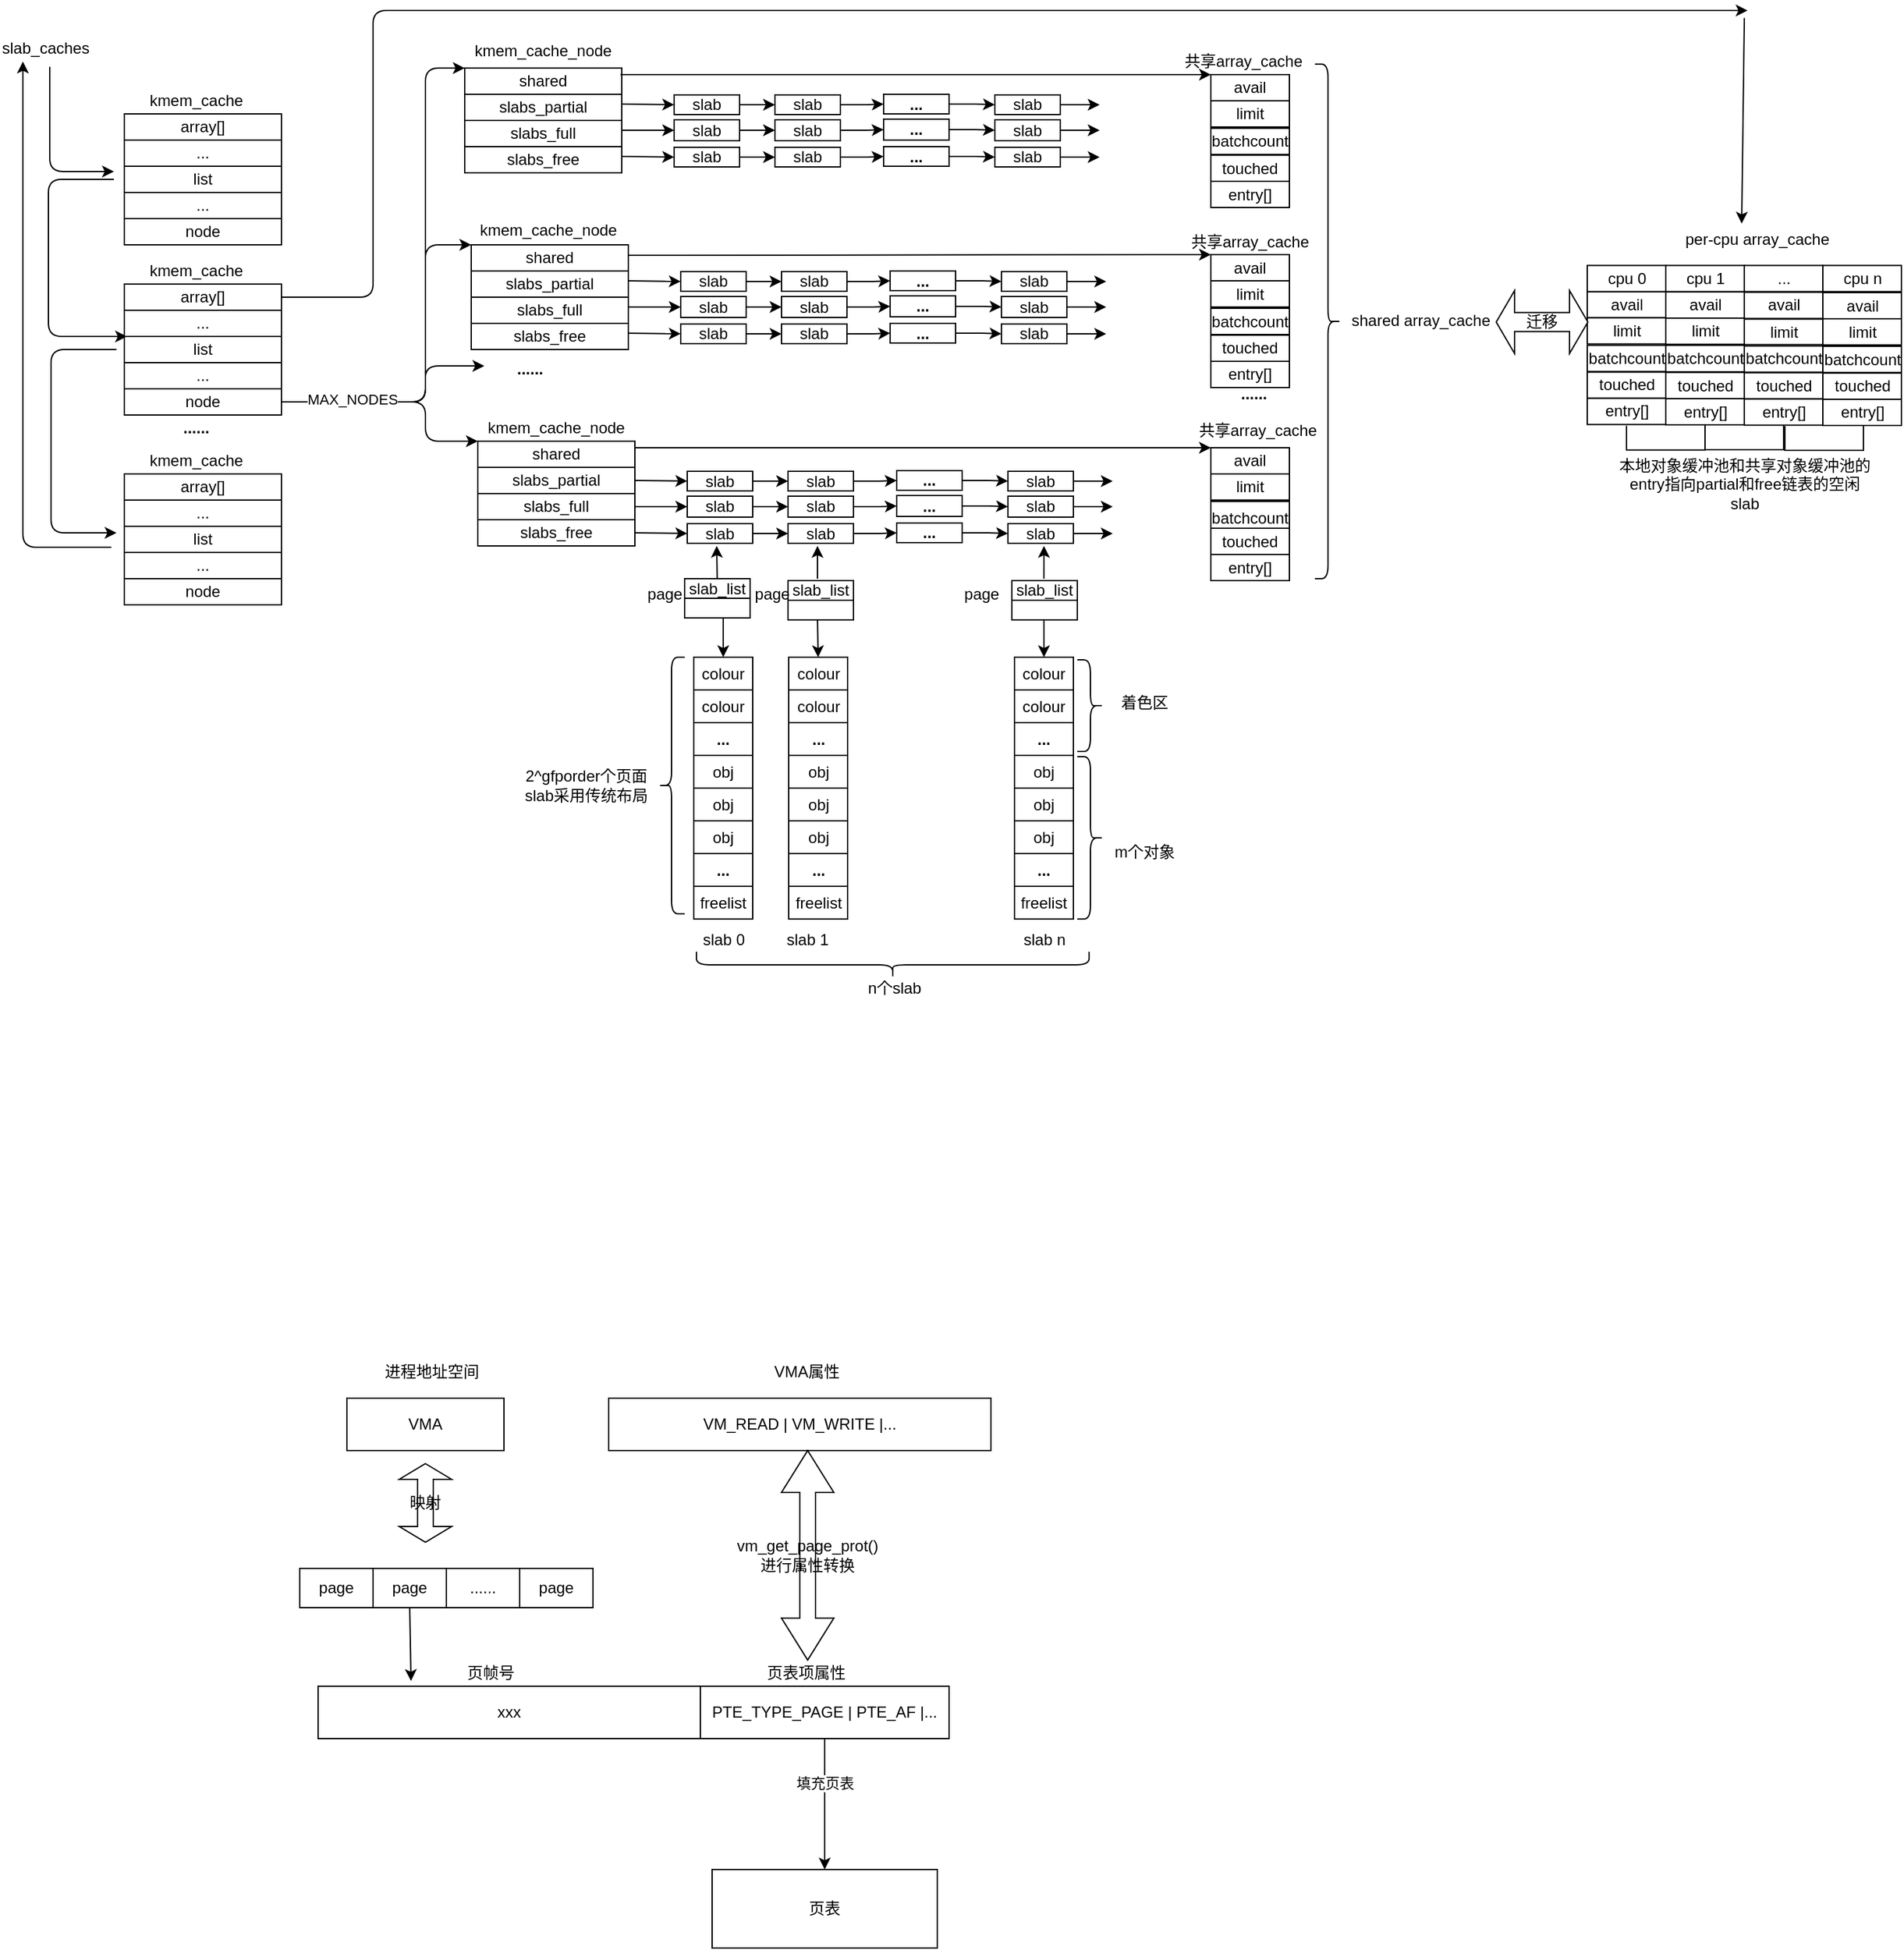 <mxfile version="14.4.3" type="github">
  <diagram id="U19C1owaO59zhiJw0SZX" name="Page-1">
    <mxGraphModel dx="1621" dy="742" grid="1" gridSize="10" guides="1" tooltips="1" connect="1" arrows="1" fold="1" page="1" pageScale="1" pageWidth="827" pageHeight="1169" math="0" shadow="0">
      <root>
        <mxCell id="0" />
        <mxCell id="1" parent="0" />
        <mxCell id="jVLhkkgNdd034iKlA2Vm-1" value="array[]" style="rounded=0;whiteSpace=wrap;html=1;" parent="1" vertex="1">
          <mxGeometry x="280" y="99" width="120" height="20" as="geometry" />
        </mxCell>
        <mxCell id="jVLhkkgNdd034iKlA2Vm-2" value="slab_caches" style="text;html=1;strokeColor=none;fillColor=none;align=center;verticalAlign=middle;whiteSpace=wrap;rounded=0;" parent="1" vertex="1">
          <mxGeometry x="185" y="39" width="70" height="20" as="geometry" />
        </mxCell>
        <mxCell id="jVLhkkgNdd034iKlA2Vm-6" value="..." style="rounded=0;whiteSpace=wrap;html=1;" parent="1" vertex="1">
          <mxGeometry x="280" y="119" width="120" height="20" as="geometry" />
        </mxCell>
        <mxCell id="jVLhkkgNdd034iKlA2Vm-8" value="list" style="rounded=0;whiteSpace=wrap;html=1;" parent="1" vertex="1">
          <mxGeometry x="280" y="139" width="120" height="20" as="geometry" />
        </mxCell>
        <mxCell id="jVLhkkgNdd034iKlA2Vm-10" value="node" style="rounded=0;whiteSpace=wrap;html=1;" parent="1" vertex="1">
          <mxGeometry x="280" y="179" width="120" height="20" as="geometry" />
        </mxCell>
        <mxCell id="jVLhkkgNdd034iKlA2Vm-11" value="..." style="rounded=0;whiteSpace=wrap;html=1;" parent="1" vertex="1">
          <mxGeometry x="280" y="159" width="120" height="20" as="geometry" />
        </mxCell>
        <mxCell id="jVLhkkgNdd034iKlA2Vm-15" value="kmem_cache" style="text;html=1;strokeColor=none;fillColor=none;align=center;verticalAlign=middle;whiteSpace=wrap;rounded=0;" parent="1" vertex="1">
          <mxGeometry x="300" y="79" width="70" height="20" as="geometry" />
        </mxCell>
        <mxCell id="jVLhkkgNdd034iKlA2Vm-42" value="" style="edgeStyle=elbowEdgeStyle;elbow=vertical;endArrow=classic;html=1;exitX=0.5;exitY=1;exitDx=0;exitDy=0;" parent="1" edge="1">
          <mxGeometry width="50" height="50" relative="1" as="geometry">
            <mxPoint x="223" y="63" as="sourcePoint" />
            <mxPoint x="272" y="143" as="targetPoint" />
            <Array as="points">
              <mxPoint x="252" y="143" />
            </Array>
          </mxGeometry>
        </mxCell>
        <mxCell id="jVLhkkgNdd034iKlA2Vm-43" value="" style="edgeStyle=segmentEdgeStyle;endArrow=classic;html=1;" parent="1" edge="1">
          <mxGeometry width="50" height="50" relative="1" as="geometry">
            <mxPoint x="272" y="149" as="sourcePoint" />
            <mxPoint x="282" y="269" as="targetPoint" />
            <Array as="points">
              <mxPoint x="222" y="149" />
              <mxPoint x="222" y="269" />
              <mxPoint x="282" y="269" />
            </Array>
          </mxGeometry>
        </mxCell>
        <mxCell id="jVLhkkgNdd034iKlA2Vm-46" value="slabs_partial" style="rounded=0;whiteSpace=wrap;html=1;" parent="1" vertex="1">
          <mxGeometry x="540" y="84" width="120" height="20" as="geometry" />
        </mxCell>
        <mxCell id="jVLhkkgNdd034iKlA2Vm-47" value="kmem_cache_node" style="text;html=1;strokeColor=none;fillColor=none;align=center;verticalAlign=middle;whiteSpace=wrap;rounded=0;" parent="1" vertex="1">
          <mxGeometry x="545" y="41" width="110" height="20" as="geometry" />
        </mxCell>
        <mxCell id="jVLhkkgNdd034iKlA2Vm-48" value="slabs_full" style="rounded=0;whiteSpace=wrap;html=1;" parent="1" vertex="1">
          <mxGeometry x="540" y="104" width="120" height="20" as="geometry" />
        </mxCell>
        <mxCell id="jVLhkkgNdd034iKlA2Vm-49" value="slabs_free" style="rounded=0;whiteSpace=wrap;html=1;" parent="1" vertex="1">
          <mxGeometry x="540" y="124" width="120" height="20" as="geometry" />
        </mxCell>
        <mxCell id="jVLhkkgNdd034iKlA2Vm-50" value="" style="edgeStyle=elbowEdgeStyle;elbow=horizontal;endArrow=classic;html=1;entryX=0;entryY=0;entryDx=0;entryDy=0;exitX=1;exitY=0.5;exitDx=0;exitDy=0;" parent="1" source="jVLhkkgNdd034iKlA2Vm-150" target="jVLhkkgNdd034iKlA2Vm-456" edge="1">
          <mxGeometry width="50" height="50" relative="1" as="geometry">
            <mxPoint x="390" y="323" as="sourcePoint" />
            <mxPoint x="630" y="333" as="targetPoint" />
            <Array as="points">
              <mxPoint x="510" y="273" />
            </Array>
          </mxGeometry>
        </mxCell>
        <mxCell id="jVLhkkgNdd034iKlA2Vm-55" value="&lt;b&gt;......&lt;/b&gt;" style="text;html=1;strokeColor=none;fillColor=none;align=center;verticalAlign=middle;whiteSpace=wrap;rounded=0;" parent="1" vertex="1">
          <mxGeometry x="555" y="289" width="70" height="10" as="geometry" />
        </mxCell>
        <mxCell id="jVLhkkgNdd034iKlA2Vm-56" value="" style="edgeStyle=elbowEdgeStyle;elbow=horizontal;endArrow=classic;html=1;entryX=0;entryY=0;entryDx=0;entryDy=0;exitX=1;exitY=0.5;exitDx=0;exitDy=0;" parent="1" source="jVLhkkgNdd034iKlA2Vm-150" target="jVLhkkgNdd034iKlA2Vm-457" edge="1">
          <mxGeometry width="50" height="50" relative="1" as="geometry">
            <mxPoint x="410" y="330" as="sourcePoint" />
            <mxPoint x="544" y="313" as="targetPoint" />
            <Array as="points">
              <mxPoint x="510" y="323" />
            </Array>
          </mxGeometry>
        </mxCell>
        <mxCell id="jVLhkkgNdd034iKlA2Vm-62" value="" style="edgeStyle=elbowEdgeStyle;elbow=horizontal;endArrow=classic;html=1;entryX=0;entryY=0;entryDx=0;entryDy=0;exitX=1;exitY=0.5;exitDx=0;exitDy=0;" parent="1" source="jVLhkkgNdd034iKlA2Vm-150" target="jVLhkkgNdd034iKlA2Vm-458" edge="1">
          <mxGeometry width="50" height="50" relative="1" as="geometry">
            <mxPoint x="390" y="320" as="sourcePoint" />
            <mxPoint x="545" y="383" as="targetPoint" />
            <Array as="points">
              <mxPoint x="510" y="350" />
              <mxPoint x="510" y="393" />
            </Array>
          </mxGeometry>
        </mxCell>
        <mxCell id="jVLhkkgNdd034iKlA2Vm-64" value="" style="edgeStyle=segmentEdgeStyle;endArrow=classic;html=1;" parent="1" edge="1">
          <mxGeometry width="50" height="50" relative="1" as="geometry">
            <mxPoint x="274" y="279" as="sourcePoint" />
            <mxPoint x="274" y="419" as="targetPoint" />
            <Array as="points">
              <mxPoint x="224" y="279" />
              <mxPoint x="224" y="419" />
              <mxPoint x="274" y="419" />
            </Array>
          </mxGeometry>
        </mxCell>
        <mxCell id="jVLhkkgNdd034iKlA2Vm-142" value="" style="edgeStyle=elbowEdgeStyle;elbow=horizontal;endArrow=classic;html=1;entryX=0;entryY=0.25;entryDx=0;entryDy=0;exitX=1;exitY=0.5;exitDx=0;exitDy=0;" parent="1" source="jVLhkkgNdd034iKlA2Vm-150" target="jVLhkkgNdd034iKlA2Vm-55" edge="1">
          <mxGeometry width="50" height="50" relative="1" as="geometry">
            <mxPoint x="400" y="320" as="sourcePoint" />
            <mxPoint x="550" y="423" as="targetPoint" />
            <Array as="points">
              <mxPoint x="510" y="319" />
              <mxPoint x="510" y="373" />
            </Array>
          </mxGeometry>
        </mxCell>
        <mxCell id="jVLhkkgNdd034iKlA2Vm-455" value="MAX_NODES" style="edgeLabel;html=1;align=center;verticalAlign=middle;resizable=0;points=[];" parent="jVLhkkgNdd034iKlA2Vm-142" vertex="1" connectable="0">
          <mxGeometry x="-0.415" y="2" relative="1" as="geometry">
            <mxPoint as="offset" />
          </mxGeometry>
        </mxCell>
        <mxCell id="jVLhkkgNdd034iKlA2Vm-147" value="array[]" style="rounded=0;whiteSpace=wrap;html=1;" parent="1" vertex="1">
          <mxGeometry x="280" y="229" width="120" height="20" as="geometry" />
        </mxCell>
        <mxCell id="jVLhkkgNdd034iKlA2Vm-148" value="..." style="rounded=0;whiteSpace=wrap;html=1;" parent="1" vertex="1">
          <mxGeometry x="280" y="249" width="120" height="20" as="geometry" />
        </mxCell>
        <mxCell id="jVLhkkgNdd034iKlA2Vm-149" value="list" style="rounded=0;whiteSpace=wrap;html=1;" parent="1" vertex="1">
          <mxGeometry x="280" y="269" width="120" height="20" as="geometry" />
        </mxCell>
        <mxCell id="jVLhkkgNdd034iKlA2Vm-150" value="node" style="rounded=0;whiteSpace=wrap;html=1;" parent="1" vertex="1">
          <mxGeometry x="280" y="309" width="120" height="20" as="geometry" />
        </mxCell>
        <mxCell id="jVLhkkgNdd034iKlA2Vm-151" value="..." style="rounded=0;whiteSpace=wrap;html=1;" parent="1" vertex="1">
          <mxGeometry x="280" y="289" width="120" height="20" as="geometry" />
        </mxCell>
        <mxCell id="jVLhkkgNdd034iKlA2Vm-152" value="kmem_cache" style="text;html=1;strokeColor=none;fillColor=none;align=center;verticalAlign=middle;whiteSpace=wrap;rounded=0;" parent="1" vertex="1">
          <mxGeometry x="300" y="209" width="70" height="20" as="geometry" />
        </mxCell>
        <mxCell id="jVLhkkgNdd034iKlA2Vm-153" value="array[]" style="rounded=0;whiteSpace=wrap;html=1;" parent="1" vertex="1">
          <mxGeometry x="280" y="374" width="120" height="20" as="geometry" />
        </mxCell>
        <mxCell id="jVLhkkgNdd034iKlA2Vm-154" value="..." style="rounded=0;whiteSpace=wrap;html=1;" parent="1" vertex="1">
          <mxGeometry x="280" y="394" width="120" height="20" as="geometry" />
        </mxCell>
        <mxCell id="jVLhkkgNdd034iKlA2Vm-155" value="list" style="rounded=0;whiteSpace=wrap;html=1;" parent="1" vertex="1">
          <mxGeometry x="280" y="414" width="120" height="20" as="geometry" />
        </mxCell>
        <mxCell id="jVLhkkgNdd034iKlA2Vm-156" value="node" style="rounded=0;whiteSpace=wrap;html=1;" parent="1" vertex="1">
          <mxGeometry x="280" y="454" width="120" height="20" as="geometry" />
        </mxCell>
        <mxCell id="jVLhkkgNdd034iKlA2Vm-157" value="..." style="rounded=0;whiteSpace=wrap;html=1;" parent="1" vertex="1">
          <mxGeometry x="280" y="434" width="120" height="20" as="geometry" />
        </mxCell>
        <mxCell id="jVLhkkgNdd034iKlA2Vm-158" value="kmem_cache" style="text;html=1;strokeColor=none;fillColor=none;align=center;verticalAlign=middle;whiteSpace=wrap;rounded=0;" parent="1" vertex="1">
          <mxGeometry x="300" y="354" width="70" height="20" as="geometry" />
        </mxCell>
        <mxCell id="jVLhkkgNdd034iKlA2Vm-280" value="slabs_partial" style="rounded=0;whiteSpace=wrap;html=1;" parent="1" vertex="1">
          <mxGeometry x="545" y="219" width="120" height="20" as="geometry" />
        </mxCell>
        <mxCell id="jVLhkkgNdd034iKlA2Vm-281" value="kmem_cache_node" style="text;html=1;strokeColor=none;fillColor=none;align=center;verticalAlign=middle;whiteSpace=wrap;rounded=0;" parent="1" vertex="1">
          <mxGeometry x="549" y="178" width="110" height="20" as="geometry" />
        </mxCell>
        <mxCell id="jVLhkkgNdd034iKlA2Vm-282" value="slabs_full" style="rounded=0;whiteSpace=wrap;html=1;" parent="1" vertex="1">
          <mxGeometry x="545" y="239" width="120" height="20" as="geometry" />
        </mxCell>
        <mxCell id="jVLhkkgNdd034iKlA2Vm-283" value="slabs_free" style="rounded=0;whiteSpace=wrap;html=1;" parent="1" vertex="1">
          <mxGeometry x="545" y="259" width="120" height="20" as="geometry" />
        </mxCell>
        <mxCell id="jVLhkkgNdd034iKlA2Vm-305" value="slabs_partial" style="rounded=0;whiteSpace=wrap;html=1;" parent="1" vertex="1">
          <mxGeometry x="550" y="369" width="120" height="20" as="geometry" />
        </mxCell>
        <mxCell id="jVLhkkgNdd034iKlA2Vm-306" value="kmem_cache_node" style="text;html=1;strokeColor=none;fillColor=none;align=center;verticalAlign=middle;whiteSpace=wrap;rounded=0;" parent="1" vertex="1">
          <mxGeometry x="555" y="329" width="110" height="20" as="geometry" />
        </mxCell>
        <mxCell id="jVLhkkgNdd034iKlA2Vm-307" value="slabs_full" style="rounded=0;whiteSpace=wrap;html=1;" parent="1" vertex="1">
          <mxGeometry x="550" y="389" width="120" height="20" as="geometry" />
        </mxCell>
        <mxCell id="jVLhkkgNdd034iKlA2Vm-308" value="slabs_free" style="rounded=0;whiteSpace=wrap;html=1;" parent="1" vertex="1">
          <mxGeometry x="550" y="409" width="120" height="20" as="geometry" />
        </mxCell>
        <mxCell id="jVLhkkgNdd034iKlA2Vm-309" style="edgeStyle=orthogonalEdgeStyle;rounded=0;orthogonalLoop=1;jettySize=auto;html=1;entryX=0;entryY=0.5;entryDx=0;entryDy=0;" parent="1" source="jVLhkkgNdd034iKlA2Vm-310" target="jVLhkkgNdd034iKlA2Vm-314" edge="1">
          <mxGeometry relative="1" as="geometry" />
        </mxCell>
        <mxCell id="jVLhkkgNdd034iKlA2Vm-310" value="slab" style="rounded=0;whiteSpace=wrap;html=1;" parent="1" vertex="1">
          <mxGeometry x="710" y="372" width="50" height="15" as="geometry" />
        </mxCell>
        <mxCell id="jVLhkkgNdd034iKlA2Vm-311" style="edgeStyle=orthogonalEdgeStyle;rounded=0;orthogonalLoop=1;jettySize=auto;html=1;" parent="1" source="jVLhkkgNdd034iKlA2Vm-312" edge="1">
          <mxGeometry relative="1" as="geometry">
            <mxPoint x="1035" y="379.5" as="targetPoint" />
          </mxGeometry>
        </mxCell>
        <mxCell id="jVLhkkgNdd034iKlA2Vm-312" value="slab" style="rounded=0;whiteSpace=wrap;html=1;" parent="1" vertex="1">
          <mxGeometry x="955" y="372" width="50" height="15" as="geometry" />
        </mxCell>
        <mxCell id="jVLhkkgNdd034iKlA2Vm-387" style="edgeStyle=orthogonalEdgeStyle;rounded=0;orthogonalLoop=1;jettySize=auto;html=1;entryX=0;entryY=0.5;entryDx=0;entryDy=0;" parent="1" source="jVLhkkgNdd034iKlA2Vm-314" target="jVLhkkgNdd034iKlA2Vm-384" edge="1">
          <mxGeometry relative="1" as="geometry" />
        </mxCell>
        <mxCell id="jVLhkkgNdd034iKlA2Vm-314" value="slab" style="rounded=0;whiteSpace=wrap;html=1;" parent="1" vertex="1">
          <mxGeometry x="787" y="372" width="50" height="15" as="geometry" />
        </mxCell>
        <mxCell id="jVLhkkgNdd034iKlA2Vm-315" style="edgeStyle=orthogonalEdgeStyle;rounded=0;orthogonalLoop=1;jettySize=auto;html=1;entryX=0;entryY=0.5;entryDx=0;entryDy=0;" parent="1" source="jVLhkkgNdd034iKlA2Vm-316" target="jVLhkkgNdd034iKlA2Vm-320" edge="1">
          <mxGeometry relative="1" as="geometry" />
        </mxCell>
        <mxCell id="jVLhkkgNdd034iKlA2Vm-316" value="slab" style="rounded=0;whiteSpace=wrap;html=1;" parent="1" vertex="1">
          <mxGeometry x="710" y="391" width="50" height="16" as="geometry" />
        </mxCell>
        <mxCell id="jVLhkkgNdd034iKlA2Vm-317" style="edgeStyle=orthogonalEdgeStyle;rounded=0;orthogonalLoop=1;jettySize=auto;html=1;" parent="1" source="jVLhkkgNdd034iKlA2Vm-318" edge="1">
          <mxGeometry relative="1" as="geometry">
            <mxPoint x="1035" y="399" as="targetPoint" />
          </mxGeometry>
        </mxCell>
        <mxCell id="jVLhkkgNdd034iKlA2Vm-318" value="slab" style="rounded=0;whiteSpace=wrap;html=1;" parent="1" vertex="1">
          <mxGeometry x="955" y="391" width="50" height="16" as="geometry" />
        </mxCell>
        <mxCell id="jVLhkkgNdd034iKlA2Vm-388" style="edgeStyle=orthogonalEdgeStyle;rounded=0;orthogonalLoop=1;jettySize=auto;html=1;entryX=0;entryY=0.5;entryDx=0;entryDy=0;" parent="1" source="jVLhkkgNdd034iKlA2Vm-320" target="jVLhkkgNdd034iKlA2Vm-385" edge="1">
          <mxGeometry relative="1" as="geometry" />
        </mxCell>
        <mxCell id="jVLhkkgNdd034iKlA2Vm-320" value="slab" style="rounded=0;whiteSpace=wrap;html=1;" parent="1" vertex="1">
          <mxGeometry x="787" y="391" width="50" height="16" as="geometry" />
        </mxCell>
        <mxCell id="jVLhkkgNdd034iKlA2Vm-321" style="edgeStyle=orthogonalEdgeStyle;rounded=0;orthogonalLoop=1;jettySize=auto;html=1;entryX=0;entryY=0.5;entryDx=0;entryDy=0;" parent="1" source="jVLhkkgNdd034iKlA2Vm-322" target="jVLhkkgNdd034iKlA2Vm-326" edge="1">
          <mxGeometry relative="1" as="geometry" />
        </mxCell>
        <mxCell id="jVLhkkgNdd034iKlA2Vm-322" value="slab" style="rounded=0;whiteSpace=wrap;html=1;" parent="1" vertex="1">
          <mxGeometry x="710" y="412" width="50" height="15" as="geometry" />
        </mxCell>
        <mxCell id="jVLhkkgNdd034iKlA2Vm-323" style="edgeStyle=orthogonalEdgeStyle;rounded=0;orthogonalLoop=1;jettySize=auto;html=1;" parent="1" source="jVLhkkgNdd034iKlA2Vm-324" edge="1">
          <mxGeometry relative="1" as="geometry">
            <mxPoint x="1035" y="419.5" as="targetPoint" />
          </mxGeometry>
        </mxCell>
        <mxCell id="jVLhkkgNdd034iKlA2Vm-324" value="slab" style="rounded=0;whiteSpace=wrap;html=1;" parent="1" vertex="1">
          <mxGeometry x="955" y="412" width="50" height="15" as="geometry" />
        </mxCell>
        <mxCell id="jVLhkkgNdd034iKlA2Vm-389" style="edgeStyle=orthogonalEdgeStyle;rounded=0;orthogonalLoop=1;jettySize=auto;html=1;entryX=0;entryY=0.5;entryDx=0;entryDy=0;" parent="1" source="jVLhkkgNdd034iKlA2Vm-326" target="jVLhkkgNdd034iKlA2Vm-386" edge="1">
          <mxGeometry relative="1" as="geometry" />
        </mxCell>
        <mxCell id="jVLhkkgNdd034iKlA2Vm-326" value="slab" style="rounded=0;whiteSpace=wrap;html=1;" parent="1" vertex="1">
          <mxGeometry x="787" y="412" width="50" height="15" as="geometry" />
        </mxCell>
        <mxCell id="jVLhkkgNdd034iKlA2Vm-327" value="" style="endArrow=classic;html=1;exitX=1;exitY=0.5;exitDx=0;exitDy=0;entryX=0;entryY=0.5;entryDx=0;entryDy=0;" parent="1" source="jVLhkkgNdd034iKlA2Vm-305" target="jVLhkkgNdd034iKlA2Vm-310" edge="1">
          <mxGeometry width="50" height="50" relative="1" as="geometry">
            <mxPoint x="620" y="619" as="sourcePoint" />
            <mxPoint x="670" y="569" as="targetPoint" />
          </mxGeometry>
        </mxCell>
        <mxCell id="jVLhkkgNdd034iKlA2Vm-328" value="" style="endArrow=classic;html=1;exitX=1;exitY=0.5;exitDx=0;exitDy=0;entryX=0;entryY=0.5;entryDx=0;entryDy=0;" parent="1" source="jVLhkkgNdd034iKlA2Vm-307" target="jVLhkkgNdd034iKlA2Vm-316" edge="1">
          <mxGeometry width="50" height="50" relative="1" as="geometry">
            <mxPoint x="680" y="385" as="sourcePoint" />
            <mxPoint x="720" y="385" as="targetPoint" />
          </mxGeometry>
        </mxCell>
        <mxCell id="jVLhkkgNdd034iKlA2Vm-329" value="" style="endArrow=classic;html=1;exitX=1;exitY=0.5;exitDx=0;exitDy=0;entryX=0;entryY=0.5;entryDx=0;entryDy=0;" parent="1" source="jVLhkkgNdd034iKlA2Vm-308" target="jVLhkkgNdd034iKlA2Vm-322" edge="1">
          <mxGeometry width="50" height="50" relative="1" as="geometry">
            <mxPoint x="690" y="404" as="sourcePoint" />
            <mxPoint x="710" y="441" as="targetPoint" />
          </mxGeometry>
        </mxCell>
        <mxCell id="jVLhkkgNdd034iKlA2Vm-332" style="edgeStyle=orthogonalEdgeStyle;rounded=0;orthogonalLoop=1;jettySize=auto;html=1;" parent="1" edge="1">
          <mxGeometry relative="1" as="geometry">
            <mxPoint x="732.5" y="429" as="targetPoint" />
            <mxPoint x="733" y="462" as="sourcePoint" />
          </mxGeometry>
        </mxCell>
        <mxCell id="jVLhkkgNdd034iKlA2Vm-330" value="slab_list" style="rounded=0;whiteSpace=wrap;html=1;" parent="1" vertex="1">
          <mxGeometry x="708" y="454" width="50" height="15" as="geometry" />
        </mxCell>
        <mxCell id="jVLhkkgNdd034iKlA2Vm-363" style="edgeStyle=orthogonalEdgeStyle;rounded=0;orthogonalLoop=1;jettySize=auto;html=1;exitX=0.5;exitY=1;exitDx=0;exitDy=0;entryX=0.5;entryY=0;entryDx=0;entryDy=0;" parent="1" source="jVLhkkgNdd034iKlA2Vm-331" target="jVLhkkgNdd034iKlA2Vm-342" edge="1">
          <mxGeometry relative="1" as="geometry" />
        </mxCell>
        <mxCell id="jVLhkkgNdd034iKlA2Vm-331" value="" style="rounded=0;whiteSpace=wrap;html=1;" parent="1" vertex="1">
          <mxGeometry x="708" y="469" width="50" height="15" as="geometry" />
        </mxCell>
        <mxCell id="jVLhkkgNdd034iKlA2Vm-333" value="page" style="text;html=1;strokeColor=none;fillColor=none;align=center;verticalAlign=middle;whiteSpace=wrap;rounded=0;" parent="1" vertex="1">
          <mxGeometry x="678" y="455.5" width="30" height="20" as="geometry" />
        </mxCell>
        <mxCell id="jVLhkkgNdd034iKlA2Vm-340" style="edgeStyle=orthogonalEdgeStyle;rounded=0;orthogonalLoop=1;jettySize=auto;html=1;" parent="1" edge="1">
          <mxGeometry relative="1" as="geometry">
            <mxPoint x="809.5" y="429" as="targetPoint" />
            <mxPoint x="809.517" y="454.0" as="sourcePoint" />
          </mxGeometry>
        </mxCell>
        <mxCell id="jVLhkkgNdd034iKlA2Vm-393" style="edgeStyle=orthogonalEdgeStyle;rounded=0;orthogonalLoop=1;jettySize=auto;html=1;" parent="1" edge="1">
          <mxGeometry relative="1" as="geometry">
            <mxPoint x="982.5" y="429" as="targetPoint" />
            <mxPoint x="982.483" y="454.0" as="sourcePoint" />
          </mxGeometry>
        </mxCell>
        <mxCell id="jVLhkkgNdd034iKlA2Vm-381" style="edgeStyle=orthogonalEdgeStyle;rounded=0;orthogonalLoop=1;jettySize=auto;html=1;entryX=0.5;entryY=0;entryDx=0;entryDy=0;" parent="1" target="jVLhkkgNdd034iKlA2Vm-372" edge="1">
          <mxGeometry relative="1" as="geometry">
            <mxPoint x="982.483" y="484.0" as="sourcePoint" />
          </mxGeometry>
        </mxCell>
        <mxCell id="jVLhkkgNdd034iKlA2Vm-339" value="page" style="text;html=1;strokeColor=none;fillColor=none;align=center;verticalAlign=middle;whiteSpace=wrap;rounded=0;" parent="1" vertex="1">
          <mxGeometry x="920" y="455.5" width="30" height="20" as="geometry" />
        </mxCell>
        <mxCell id="jVLhkkgNdd034iKlA2Vm-342" value="colour" style="rounded=0;whiteSpace=wrap;html=1;" parent="1" vertex="1">
          <mxGeometry x="715" y="514" width="45" height="25" as="geometry" />
        </mxCell>
        <mxCell id="jVLhkkgNdd034iKlA2Vm-356" value="colour" style="rounded=0;whiteSpace=wrap;html=1;" parent="1" vertex="1">
          <mxGeometry x="715" y="539" width="45" height="25" as="geometry" />
        </mxCell>
        <mxCell id="jVLhkkgNdd034iKlA2Vm-357" value="&lt;b&gt;...&lt;/b&gt;" style="rounded=0;whiteSpace=wrap;html=1;" parent="1" vertex="1">
          <mxGeometry x="715" y="564" width="45" height="25" as="geometry" />
        </mxCell>
        <mxCell id="jVLhkkgNdd034iKlA2Vm-358" value="obj" style="rounded=0;whiteSpace=wrap;html=1;" parent="1" vertex="1">
          <mxGeometry x="715" y="589" width="45" height="25" as="geometry" />
        </mxCell>
        <mxCell id="jVLhkkgNdd034iKlA2Vm-359" value="obj" style="rounded=0;whiteSpace=wrap;html=1;" parent="1" vertex="1">
          <mxGeometry x="715" y="614" width="45" height="25" as="geometry" />
        </mxCell>
        <mxCell id="jVLhkkgNdd034iKlA2Vm-360" value="obj" style="rounded=0;whiteSpace=wrap;html=1;" parent="1" vertex="1">
          <mxGeometry x="715" y="639" width="45" height="25" as="geometry" />
        </mxCell>
        <mxCell id="jVLhkkgNdd034iKlA2Vm-361" value="&lt;b&gt;...&lt;/b&gt;" style="rounded=0;whiteSpace=wrap;html=1;" parent="1" vertex="1">
          <mxGeometry x="715" y="664" width="45" height="25" as="geometry" />
        </mxCell>
        <mxCell id="jVLhkkgNdd034iKlA2Vm-362" value="freelist" style="rounded=0;whiteSpace=wrap;html=1;" parent="1" vertex="1">
          <mxGeometry x="715" y="689" width="45" height="25" as="geometry" />
        </mxCell>
        <mxCell id="jVLhkkgNdd034iKlA2Vm-364" value="colour" style="rounded=0;whiteSpace=wrap;html=1;" parent="1" vertex="1">
          <mxGeometry x="787.5" y="514" width="45" height="25" as="geometry" />
        </mxCell>
        <mxCell id="jVLhkkgNdd034iKlA2Vm-365" value="colour" style="rounded=0;whiteSpace=wrap;html=1;" parent="1" vertex="1">
          <mxGeometry x="787.5" y="539" width="45" height="25" as="geometry" />
        </mxCell>
        <mxCell id="jVLhkkgNdd034iKlA2Vm-366" value="&lt;b&gt;...&lt;/b&gt;" style="rounded=0;whiteSpace=wrap;html=1;" parent="1" vertex="1">
          <mxGeometry x="787.5" y="564" width="45" height="25" as="geometry" />
        </mxCell>
        <mxCell id="jVLhkkgNdd034iKlA2Vm-367" value="obj" style="rounded=0;whiteSpace=wrap;html=1;" parent="1" vertex="1">
          <mxGeometry x="787.5" y="589" width="45" height="25" as="geometry" />
        </mxCell>
        <mxCell id="jVLhkkgNdd034iKlA2Vm-368" value="obj" style="rounded=0;whiteSpace=wrap;html=1;" parent="1" vertex="1">
          <mxGeometry x="787.5" y="614" width="45" height="25" as="geometry" />
        </mxCell>
        <mxCell id="jVLhkkgNdd034iKlA2Vm-369" value="obj" style="rounded=0;whiteSpace=wrap;html=1;" parent="1" vertex="1">
          <mxGeometry x="787.5" y="639" width="45" height="25" as="geometry" />
        </mxCell>
        <mxCell id="jVLhkkgNdd034iKlA2Vm-370" value="&lt;b&gt;...&lt;/b&gt;" style="rounded=0;whiteSpace=wrap;html=1;" parent="1" vertex="1">
          <mxGeometry x="787.5" y="664" width="45" height="25" as="geometry" />
        </mxCell>
        <mxCell id="jVLhkkgNdd034iKlA2Vm-371" value="freelist" style="rounded=0;whiteSpace=wrap;html=1;" parent="1" vertex="1">
          <mxGeometry x="787.5" y="689" width="45" height="25" as="geometry" />
        </mxCell>
        <mxCell id="jVLhkkgNdd034iKlA2Vm-372" value="colour" style="rounded=0;whiteSpace=wrap;html=1;" parent="1" vertex="1">
          <mxGeometry x="960" y="514" width="45" height="25" as="geometry" />
        </mxCell>
        <mxCell id="jVLhkkgNdd034iKlA2Vm-373" value="colour" style="rounded=0;whiteSpace=wrap;html=1;" parent="1" vertex="1">
          <mxGeometry x="960" y="539" width="45" height="25" as="geometry" />
        </mxCell>
        <mxCell id="jVLhkkgNdd034iKlA2Vm-374" value="&lt;b&gt;...&lt;/b&gt;" style="rounded=0;whiteSpace=wrap;html=1;" parent="1" vertex="1">
          <mxGeometry x="960" y="564" width="45" height="25" as="geometry" />
        </mxCell>
        <mxCell id="jVLhkkgNdd034iKlA2Vm-375" value="obj" style="rounded=0;whiteSpace=wrap;html=1;" parent="1" vertex="1">
          <mxGeometry x="960" y="589" width="45" height="25" as="geometry" />
        </mxCell>
        <mxCell id="jVLhkkgNdd034iKlA2Vm-376" value="obj" style="rounded=0;whiteSpace=wrap;html=1;" parent="1" vertex="1">
          <mxGeometry x="960" y="614" width="45" height="25" as="geometry" />
        </mxCell>
        <mxCell id="jVLhkkgNdd034iKlA2Vm-377" value="obj" style="rounded=0;whiteSpace=wrap;html=1;" parent="1" vertex="1">
          <mxGeometry x="960" y="639" width="45" height="25" as="geometry" />
        </mxCell>
        <mxCell id="jVLhkkgNdd034iKlA2Vm-378" value="&lt;b&gt;...&lt;/b&gt;" style="rounded=0;whiteSpace=wrap;html=1;" parent="1" vertex="1">
          <mxGeometry x="960" y="664" width="45" height="25" as="geometry" />
        </mxCell>
        <mxCell id="jVLhkkgNdd034iKlA2Vm-379" value="freelist" style="rounded=0;whiteSpace=wrap;html=1;" parent="1" vertex="1">
          <mxGeometry x="960" y="689" width="45" height="25" as="geometry" />
        </mxCell>
        <mxCell id="jVLhkkgNdd034iKlA2Vm-383" value="" style="endArrow=classic;html=1;exitX=0.5;exitY=1;exitDx=0;exitDy=0;entryX=0.5;entryY=0;entryDx=0;entryDy=0;" parent="1" target="jVLhkkgNdd034iKlA2Vm-364" edge="1">
          <mxGeometry width="50" height="50" relative="1" as="geometry">
            <mxPoint x="809.5" y="484.0" as="sourcePoint" />
            <mxPoint x="1030" y="529" as="targetPoint" />
          </mxGeometry>
        </mxCell>
        <mxCell id="jVLhkkgNdd034iKlA2Vm-390" style="edgeStyle=orthogonalEdgeStyle;rounded=0;orthogonalLoop=1;jettySize=auto;html=1;entryX=0;entryY=0.5;entryDx=0;entryDy=0;" parent="1" source="jVLhkkgNdd034iKlA2Vm-384" target="jVLhkkgNdd034iKlA2Vm-312" edge="1">
          <mxGeometry relative="1" as="geometry" />
        </mxCell>
        <mxCell id="jVLhkkgNdd034iKlA2Vm-384" value="&lt;b&gt;...&lt;/b&gt;" style="rounded=0;whiteSpace=wrap;html=1;" parent="1" vertex="1">
          <mxGeometry x="870" y="371.5" width="50" height="15" as="geometry" />
        </mxCell>
        <mxCell id="jVLhkkgNdd034iKlA2Vm-391" style="edgeStyle=orthogonalEdgeStyle;rounded=0;orthogonalLoop=1;jettySize=auto;html=1;entryX=0;entryY=0.5;entryDx=0;entryDy=0;" parent="1" source="jVLhkkgNdd034iKlA2Vm-385" target="jVLhkkgNdd034iKlA2Vm-318" edge="1">
          <mxGeometry relative="1" as="geometry" />
        </mxCell>
        <mxCell id="jVLhkkgNdd034iKlA2Vm-385" value="&lt;b&gt;...&lt;/b&gt;" style="rounded=0;whiteSpace=wrap;html=1;" parent="1" vertex="1">
          <mxGeometry x="870" y="390.5" width="50" height="16" as="geometry" />
        </mxCell>
        <mxCell id="jVLhkkgNdd034iKlA2Vm-392" style="edgeStyle=orthogonalEdgeStyle;rounded=0;orthogonalLoop=1;jettySize=auto;html=1;entryX=0;entryY=0.5;entryDx=0;entryDy=0;" parent="1" source="jVLhkkgNdd034iKlA2Vm-386" target="jVLhkkgNdd034iKlA2Vm-324" edge="1">
          <mxGeometry relative="1" as="geometry" />
        </mxCell>
        <mxCell id="jVLhkkgNdd034iKlA2Vm-386" value="&lt;b&gt;...&lt;/b&gt;" style="rounded=0;whiteSpace=wrap;html=1;" parent="1" vertex="1">
          <mxGeometry x="870" y="411.5" width="50" height="15" as="geometry" />
        </mxCell>
        <mxCell id="jVLhkkgNdd034iKlA2Vm-394" style="edgeStyle=orthogonalEdgeStyle;rounded=0;orthogonalLoop=1;jettySize=auto;html=1;entryX=0;entryY=0.5;entryDx=0;entryDy=0;" parent="1" source="jVLhkkgNdd034iKlA2Vm-395" target="jVLhkkgNdd034iKlA2Vm-399" edge="1">
          <mxGeometry relative="1" as="geometry" />
        </mxCell>
        <mxCell id="jVLhkkgNdd034iKlA2Vm-395" value="slab" style="rounded=0;whiteSpace=wrap;html=1;" parent="1" vertex="1">
          <mxGeometry x="705" y="219.5" width="50" height="15" as="geometry" />
        </mxCell>
        <mxCell id="jVLhkkgNdd034iKlA2Vm-396" style="edgeStyle=orthogonalEdgeStyle;rounded=0;orthogonalLoop=1;jettySize=auto;html=1;" parent="1" source="jVLhkkgNdd034iKlA2Vm-397" edge="1">
          <mxGeometry relative="1" as="geometry">
            <mxPoint x="1030" y="227" as="targetPoint" />
          </mxGeometry>
        </mxCell>
        <mxCell id="jVLhkkgNdd034iKlA2Vm-397" value="slab" style="rounded=0;whiteSpace=wrap;html=1;" parent="1" vertex="1">
          <mxGeometry x="950" y="219.5" width="50" height="15" as="geometry" />
        </mxCell>
        <mxCell id="jVLhkkgNdd034iKlA2Vm-398" style="edgeStyle=orthogonalEdgeStyle;rounded=0;orthogonalLoop=1;jettySize=auto;html=1;entryX=0;entryY=0.5;entryDx=0;entryDy=0;" parent="1" source="jVLhkkgNdd034iKlA2Vm-399" target="jVLhkkgNdd034iKlA2Vm-416" edge="1">
          <mxGeometry relative="1" as="geometry" />
        </mxCell>
        <mxCell id="jVLhkkgNdd034iKlA2Vm-399" value="slab" style="rounded=0;whiteSpace=wrap;html=1;" parent="1" vertex="1">
          <mxGeometry x="782" y="219.5" width="50" height="15" as="geometry" />
        </mxCell>
        <mxCell id="jVLhkkgNdd034iKlA2Vm-400" style="edgeStyle=orthogonalEdgeStyle;rounded=0;orthogonalLoop=1;jettySize=auto;html=1;entryX=0;entryY=0.5;entryDx=0;entryDy=0;" parent="1" source="jVLhkkgNdd034iKlA2Vm-401" target="jVLhkkgNdd034iKlA2Vm-405" edge="1">
          <mxGeometry relative="1" as="geometry" />
        </mxCell>
        <mxCell id="jVLhkkgNdd034iKlA2Vm-401" value="slab" style="rounded=0;whiteSpace=wrap;html=1;" parent="1" vertex="1">
          <mxGeometry x="705" y="238.5" width="50" height="16" as="geometry" />
        </mxCell>
        <mxCell id="jVLhkkgNdd034iKlA2Vm-402" style="edgeStyle=orthogonalEdgeStyle;rounded=0;orthogonalLoop=1;jettySize=auto;html=1;" parent="1" source="jVLhkkgNdd034iKlA2Vm-403" edge="1">
          <mxGeometry relative="1" as="geometry">
            <mxPoint x="1030" y="246.5" as="targetPoint" />
          </mxGeometry>
        </mxCell>
        <mxCell id="jVLhkkgNdd034iKlA2Vm-403" value="slab" style="rounded=0;whiteSpace=wrap;html=1;" parent="1" vertex="1">
          <mxGeometry x="950" y="238.5" width="50" height="16" as="geometry" />
        </mxCell>
        <mxCell id="jVLhkkgNdd034iKlA2Vm-404" style="edgeStyle=orthogonalEdgeStyle;rounded=0;orthogonalLoop=1;jettySize=auto;html=1;entryX=0;entryY=0.5;entryDx=0;entryDy=0;" parent="1" source="jVLhkkgNdd034iKlA2Vm-405" target="jVLhkkgNdd034iKlA2Vm-418" edge="1">
          <mxGeometry relative="1" as="geometry" />
        </mxCell>
        <mxCell id="jVLhkkgNdd034iKlA2Vm-405" value="slab" style="rounded=0;whiteSpace=wrap;html=1;" parent="1" vertex="1">
          <mxGeometry x="782" y="238.5" width="50" height="16" as="geometry" />
        </mxCell>
        <mxCell id="jVLhkkgNdd034iKlA2Vm-406" style="edgeStyle=orthogonalEdgeStyle;rounded=0;orthogonalLoop=1;jettySize=auto;html=1;entryX=0;entryY=0.5;entryDx=0;entryDy=0;" parent="1" source="jVLhkkgNdd034iKlA2Vm-407" target="jVLhkkgNdd034iKlA2Vm-411" edge="1">
          <mxGeometry relative="1" as="geometry" />
        </mxCell>
        <mxCell id="jVLhkkgNdd034iKlA2Vm-407" value="slab" style="rounded=0;whiteSpace=wrap;html=1;" parent="1" vertex="1">
          <mxGeometry x="705" y="259.5" width="50" height="15" as="geometry" />
        </mxCell>
        <mxCell id="jVLhkkgNdd034iKlA2Vm-408" style="edgeStyle=orthogonalEdgeStyle;rounded=0;orthogonalLoop=1;jettySize=auto;html=1;" parent="1" source="jVLhkkgNdd034iKlA2Vm-409" edge="1">
          <mxGeometry relative="1" as="geometry">
            <mxPoint x="1030" y="267" as="targetPoint" />
          </mxGeometry>
        </mxCell>
        <mxCell id="jVLhkkgNdd034iKlA2Vm-409" value="slab" style="rounded=0;whiteSpace=wrap;html=1;" parent="1" vertex="1">
          <mxGeometry x="950" y="259.5" width="50" height="15" as="geometry" />
        </mxCell>
        <mxCell id="jVLhkkgNdd034iKlA2Vm-410" style="edgeStyle=orthogonalEdgeStyle;rounded=0;orthogonalLoop=1;jettySize=auto;html=1;entryX=0;entryY=0.5;entryDx=0;entryDy=0;" parent="1" source="jVLhkkgNdd034iKlA2Vm-411" target="jVLhkkgNdd034iKlA2Vm-420" edge="1">
          <mxGeometry relative="1" as="geometry" />
        </mxCell>
        <mxCell id="jVLhkkgNdd034iKlA2Vm-411" value="slab" style="rounded=0;whiteSpace=wrap;html=1;" parent="1" vertex="1">
          <mxGeometry x="782" y="259.5" width="50" height="15" as="geometry" />
        </mxCell>
        <mxCell id="jVLhkkgNdd034iKlA2Vm-412" value="" style="endArrow=classic;html=1;exitX=1;exitY=0.5;exitDx=0;exitDy=0;entryX=0;entryY=0.5;entryDx=0;entryDy=0;" parent="1" target="jVLhkkgNdd034iKlA2Vm-395" edge="1">
          <mxGeometry width="50" height="50" relative="1" as="geometry">
            <mxPoint x="665" y="226.5" as="sourcePoint" />
            <mxPoint x="665" y="416.5" as="targetPoint" />
          </mxGeometry>
        </mxCell>
        <mxCell id="jVLhkkgNdd034iKlA2Vm-413" value="" style="endArrow=classic;html=1;exitX=1;exitY=0.5;exitDx=0;exitDy=0;entryX=0;entryY=0.5;entryDx=0;entryDy=0;" parent="1" target="jVLhkkgNdd034iKlA2Vm-401" edge="1">
          <mxGeometry width="50" height="50" relative="1" as="geometry">
            <mxPoint x="665" y="246.5" as="sourcePoint" />
            <mxPoint x="715" y="232.5" as="targetPoint" />
          </mxGeometry>
        </mxCell>
        <mxCell id="jVLhkkgNdd034iKlA2Vm-414" value="" style="endArrow=classic;html=1;exitX=1;exitY=0.5;exitDx=0;exitDy=0;entryX=0;entryY=0.5;entryDx=0;entryDy=0;" parent="1" target="jVLhkkgNdd034iKlA2Vm-407" edge="1">
          <mxGeometry width="50" height="50" relative="1" as="geometry">
            <mxPoint x="665" y="266.5" as="sourcePoint" />
            <mxPoint x="705" y="288.5" as="targetPoint" />
          </mxGeometry>
        </mxCell>
        <mxCell id="jVLhkkgNdd034iKlA2Vm-415" style="edgeStyle=orthogonalEdgeStyle;rounded=0;orthogonalLoop=1;jettySize=auto;html=1;entryX=0;entryY=0.5;entryDx=0;entryDy=0;" parent="1" source="jVLhkkgNdd034iKlA2Vm-416" target="jVLhkkgNdd034iKlA2Vm-397" edge="1">
          <mxGeometry relative="1" as="geometry" />
        </mxCell>
        <mxCell id="jVLhkkgNdd034iKlA2Vm-416" value="&lt;b&gt;...&lt;/b&gt;" style="rounded=0;whiteSpace=wrap;html=1;" parent="1" vertex="1">
          <mxGeometry x="865" y="219" width="50" height="15" as="geometry" />
        </mxCell>
        <mxCell id="jVLhkkgNdd034iKlA2Vm-417" style="edgeStyle=orthogonalEdgeStyle;rounded=0;orthogonalLoop=1;jettySize=auto;html=1;entryX=0;entryY=0.5;entryDx=0;entryDy=0;" parent="1" source="jVLhkkgNdd034iKlA2Vm-418" target="jVLhkkgNdd034iKlA2Vm-403" edge="1">
          <mxGeometry relative="1" as="geometry" />
        </mxCell>
        <mxCell id="jVLhkkgNdd034iKlA2Vm-418" value="&lt;b&gt;...&lt;/b&gt;" style="rounded=0;whiteSpace=wrap;html=1;" parent="1" vertex="1">
          <mxGeometry x="865" y="238" width="50" height="16" as="geometry" />
        </mxCell>
        <mxCell id="jVLhkkgNdd034iKlA2Vm-419" style="edgeStyle=orthogonalEdgeStyle;rounded=0;orthogonalLoop=1;jettySize=auto;html=1;entryX=0;entryY=0.5;entryDx=0;entryDy=0;" parent="1" source="jVLhkkgNdd034iKlA2Vm-420" target="jVLhkkgNdd034iKlA2Vm-409" edge="1">
          <mxGeometry relative="1" as="geometry" />
        </mxCell>
        <mxCell id="jVLhkkgNdd034iKlA2Vm-420" value="&lt;b&gt;...&lt;/b&gt;" style="rounded=0;whiteSpace=wrap;html=1;" parent="1" vertex="1">
          <mxGeometry x="865" y="259" width="50" height="15" as="geometry" />
        </mxCell>
        <mxCell id="jVLhkkgNdd034iKlA2Vm-421" style="edgeStyle=orthogonalEdgeStyle;rounded=0;orthogonalLoop=1;jettySize=auto;html=1;entryX=0;entryY=0.5;entryDx=0;entryDy=0;" parent="1" source="jVLhkkgNdd034iKlA2Vm-422" target="jVLhkkgNdd034iKlA2Vm-426" edge="1">
          <mxGeometry relative="1" as="geometry" />
        </mxCell>
        <mxCell id="jVLhkkgNdd034iKlA2Vm-422" value="slab" style="rounded=0;whiteSpace=wrap;html=1;" parent="1" vertex="1">
          <mxGeometry x="700" y="84.5" width="50" height="15" as="geometry" />
        </mxCell>
        <mxCell id="jVLhkkgNdd034iKlA2Vm-423" style="edgeStyle=orthogonalEdgeStyle;rounded=0;orthogonalLoop=1;jettySize=auto;html=1;" parent="1" source="jVLhkkgNdd034iKlA2Vm-424" edge="1">
          <mxGeometry relative="1" as="geometry">
            <mxPoint x="1025" y="92" as="targetPoint" />
          </mxGeometry>
        </mxCell>
        <mxCell id="jVLhkkgNdd034iKlA2Vm-424" value="slab" style="rounded=0;whiteSpace=wrap;html=1;" parent="1" vertex="1">
          <mxGeometry x="945" y="84.5" width="50" height="15" as="geometry" />
        </mxCell>
        <mxCell id="jVLhkkgNdd034iKlA2Vm-425" style="edgeStyle=orthogonalEdgeStyle;rounded=0;orthogonalLoop=1;jettySize=auto;html=1;entryX=0;entryY=0.5;entryDx=0;entryDy=0;" parent="1" source="jVLhkkgNdd034iKlA2Vm-426" target="jVLhkkgNdd034iKlA2Vm-443" edge="1">
          <mxGeometry relative="1" as="geometry" />
        </mxCell>
        <mxCell id="jVLhkkgNdd034iKlA2Vm-426" value="slab" style="rounded=0;whiteSpace=wrap;html=1;" parent="1" vertex="1">
          <mxGeometry x="777" y="84.5" width="50" height="15" as="geometry" />
        </mxCell>
        <mxCell id="jVLhkkgNdd034iKlA2Vm-427" style="edgeStyle=orthogonalEdgeStyle;rounded=0;orthogonalLoop=1;jettySize=auto;html=1;entryX=0;entryY=0.5;entryDx=0;entryDy=0;" parent="1" source="jVLhkkgNdd034iKlA2Vm-428" target="jVLhkkgNdd034iKlA2Vm-432" edge="1">
          <mxGeometry relative="1" as="geometry" />
        </mxCell>
        <mxCell id="jVLhkkgNdd034iKlA2Vm-428" value="slab" style="rounded=0;whiteSpace=wrap;html=1;" parent="1" vertex="1">
          <mxGeometry x="700" y="103.5" width="50" height="16" as="geometry" />
        </mxCell>
        <mxCell id="jVLhkkgNdd034iKlA2Vm-429" style="edgeStyle=orthogonalEdgeStyle;rounded=0;orthogonalLoop=1;jettySize=auto;html=1;" parent="1" source="jVLhkkgNdd034iKlA2Vm-430" edge="1">
          <mxGeometry relative="1" as="geometry">
            <mxPoint x="1025" y="111.5" as="targetPoint" />
          </mxGeometry>
        </mxCell>
        <mxCell id="jVLhkkgNdd034iKlA2Vm-430" value="slab" style="rounded=0;whiteSpace=wrap;html=1;" parent="1" vertex="1">
          <mxGeometry x="945" y="103.5" width="50" height="16" as="geometry" />
        </mxCell>
        <mxCell id="jVLhkkgNdd034iKlA2Vm-431" style="edgeStyle=orthogonalEdgeStyle;rounded=0;orthogonalLoop=1;jettySize=auto;html=1;entryX=0;entryY=0.5;entryDx=0;entryDy=0;" parent="1" source="jVLhkkgNdd034iKlA2Vm-432" target="jVLhkkgNdd034iKlA2Vm-445" edge="1">
          <mxGeometry relative="1" as="geometry" />
        </mxCell>
        <mxCell id="jVLhkkgNdd034iKlA2Vm-432" value="slab" style="rounded=0;whiteSpace=wrap;html=1;" parent="1" vertex="1">
          <mxGeometry x="777" y="103.5" width="50" height="16" as="geometry" />
        </mxCell>
        <mxCell id="jVLhkkgNdd034iKlA2Vm-433" style="edgeStyle=orthogonalEdgeStyle;rounded=0;orthogonalLoop=1;jettySize=auto;html=1;entryX=0;entryY=0.5;entryDx=0;entryDy=0;" parent="1" source="jVLhkkgNdd034iKlA2Vm-434" target="jVLhkkgNdd034iKlA2Vm-438" edge="1">
          <mxGeometry relative="1" as="geometry" />
        </mxCell>
        <mxCell id="jVLhkkgNdd034iKlA2Vm-434" value="slab" style="rounded=0;whiteSpace=wrap;html=1;" parent="1" vertex="1">
          <mxGeometry x="700" y="124.5" width="50" height="15" as="geometry" />
        </mxCell>
        <mxCell id="jVLhkkgNdd034iKlA2Vm-435" style="edgeStyle=orthogonalEdgeStyle;rounded=0;orthogonalLoop=1;jettySize=auto;html=1;" parent="1" source="jVLhkkgNdd034iKlA2Vm-436" edge="1">
          <mxGeometry relative="1" as="geometry">
            <mxPoint x="1025" y="132" as="targetPoint" />
          </mxGeometry>
        </mxCell>
        <mxCell id="jVLhkkgNdd034iKlA2Vm-436" value="slab" style="rounded=0;whiteSpace=wrap;html=1;" parent="1" vertex="1">
          <mxGeometry x="945" y="124.5" width="50" height="15" as="geometry" />
        </mxCell>
        <mxCell id="jVLhkkgNdd034iKlA2Vm-437" style="edgeStyle=orthogonalEdgeStyle;rounded=0;orthogonalLoop=1;jettySize=auto;html=1;entryX=0;entryY=0.5;entryDx=0;entryDy=0;" parent="1" source="jVLhkkgNdd034iKlA2Vm-438" target="jVLhkkgNdd034iKlA2Vm-447" edge="1">
          <mxGeometry relative="1" as="geometry" />
        </mxCell>
        <mxCell id="jVLhkkgNdd034iKlA2Vm-438" value="slab" style="rounded=0;whiteSpace=wrap;html=1;" parent="1" vertex="1">
          <mxGeometry x="777" y="124.5" width="50" height="15" as="geometry" />
        </mxCell>
        <mxCell id="jVLhkkgNdd034iKlA2Vm-439" value="" style="endArrow=classic;html=1;exitX=1;exitY=0.5;exitDx=0;exitDy=0;entryX=0;entryY=0.5;entryDx=0;entryDy=0;" parent="1" target="jVLhkkgNdd034iKlA2Vm-422" edge="1">
          <mxGeometry width="50" height="50" relative="1" as="geometry">
            <mxPoint x="660" y="91.5" as="sourcePoint" />
            <mxPoint x="660" y="281.5" as="targetPoint" />
          </mxGeometry>
        </mxCell>
        <mxCell id="jVLhkkgNdd034iKlA2Vm-440" value="" style="endArrow=classic;html=1;exitX=1;exitY=0.5;exitDx=0;exitDy=0;entryX=0;entryY=0.5;entryDx=0;entryDy=0;" parent="1" target="jVLhkkgNdd034iKlA2Vm-428" edge="1">
          <mxGeometry width="50" height="50" relative="1" as="geometry">
            <mxPoint x="660" y="111.5" as="sourcePoint" />
            <mxPoint x="710" y="97.5" as="targetPoint" />
          </mxGeometry>
        </mxCell>
        <mxCell id="jVLhkkgNdd034iKlA2Vm-441" value="" style="endArrow=classic;html=1;exitX=1;exitY=0.5;exitDx=0;exitDy=0;entryX=0;entryY=0.5;entryDx=0;entryDy=0;" parent="1" target="jVLhkkgNdd034iKlA2Vm-434" edge="1">
          <mxGeometry width="50" height="50" relative="1" as="geometry">
            <mxPoint x="660" y="131.5" as="sourcePoint" />
            <mxPoint x="700" y="153.5" as="targetPoint" />
          </mxGeometry>
        </mxCell>
        <mxCell id="jVLhkkgNdd034iKlA2Vm-442" style="edgeStyle=orthogonalEdgeStyle;rounded=0;orthogonalLoop=1;jettySize=auto;html=1;entryX=0;entryY=0.5;entryDx=0;entryDy=0;" parent="1" source="jVLhkkgNdd034iKlA2Vm-443" target="jVLhkkgNdd034iKlA2Vm-424" edge="1">
          <mxGeometry relative="1" as="geometry" />
        </mxCell>
        <mxCell id="jVLhkkgNdd034iKlA2Vm-443" value="&lt;b&gt;...&lt;/b&gt;" style="rounded=0;whiteSpace=wrap;html=1;" parent="1" vertex="1">
          <mxGeometry x="860" y="84" width="50" height="15" as="geometry" />
        </mxCell>
        <mxCell id="jVLhkkgNdd034iKlA2Vm-444" style="edgeStyle=orthogonalEdgeStyle;rounded=0;orthogonalLoop=1;jettySize=auto;html=1;entryX=0;entryY=0.5;entryDx=0;entryDy=0;" parent="1" source="jVLhkkgNdd034iKlA2Vm-445" target="jVLhkkgNdd034iKlA2Vm-430" edge="1">
          <mxGeometry relative="1" as="geometry" />
        </mxCell>
        <mxCell id="jVLhkkgNdd034iKlA2Vm-445" value="&lt;b&gt;...&lt;/b&gt;" style="rounded=0;whiteSpace=wrap;html=1;" parent="1" vertex="1">
          <mxGeometry x="860" y="103" width="50" height="16" as="geometry" />
        </mxCell>
        <mxCell id="jVLhkkgNdd034iKlA2Vm-446" style="edgeStyle=orthogonalEdgeStyle;rounded=0;orthogonalLoop=1;jettySize=auto;html=1;entryX=0;entryY=0.5;entryDx=0;entryDy=0;" parent="1" source="jVLhkkgNdd034iKlA2Vm-447" target="jVLhkkgNdd034iKlA2Vm-436" edge="1">
          <mxGeometry relative="1" as="geometry" />
        </mxCell>
        <mxCell id="jVLhkkgNdd034iKlA2Vm-447" value="&lt;b&gt;...&lt;/b&gt;" style="rounded=0;whiteSpace=wrap;html=1;" parent="1" vertex="1">
          <mxGeometry x="860" y="124" width="50" height="15" as="geometry" />
        </mxCell>
        <mxCell id="jVLhkkgNdd034iKlA2Vm-448" value="slab 0" style="text;html=1;strokeColor=none;fillColor=none;align=center;verticalAlign=middle;whiteSpace=wrap;rounded=0;" parent="1" vertex="1">
          <mxGeometry x="718" y="720" width="40" height="20" as="geometry" />
        </mxCell>
        <mxCell id="jVLhkkgNdd034iKlA2Vm-449" value="slab 1" style="text;html=1;strokeColor=none;fillColor=none;align=center;verticalAlign=middle;whiteSpace=wrap;rounded=0;" parent="1" vertex="1">
          <mxGeometry x="782" y="720" width="40" height="20" as="geometry" />
        </mxCell>
        <mxCell id="jVLhkkgNdd034iKlA2Vm-450" value="slab n" style="text;html=1;strokeColor=none;fillColor=none;align=center;verticalAlign=middle;whiteSpace=wrap;rounded=0;" parent="1" vertex="1">
          <mxGeometry x="962.5" y="720" width="40" height="20" as="geometry" />
        </mxCell>
        <mxCell id="jVLhkkgNdd034iKlA2Vm-451" value="" style="shape=curlyBracket;whiteSpace=wrap;html=1;rounded=1;size=0.5;rotation=-90;" parent="1" vertex="1">
          <mxGeometry x="857" y="599" width="20" height="300" as="geometry" />
        </mxCell>
        <mxCell id="jVLhkkgNdd034iKlA2Vm-452" value="n个slab" style="text;html=1;strokeColor=none;fillColor=none;align=center;verticalAlign=middle;whiteSpace=wrap;rounded=0;" parent="1" vertex="1">
          <mxGeometry x="837" y="757" width="63" height="20" as="geometry" />
        </mxCell>
        <mxCell id="jVLhkkgNdd034iKlA2Vm-453" value="" style="shape=curlyBracket;whiteSpace=wrap;html=1;rounded=1;rotation=-180;" parent="1" vertex="1">
          <mxGeometry x="1008" y="590" width="20" height="124" as="geometry" />
        </mxCell>
        <mxCell id="jVLhkkgNdd034iKlA2Vm-454" value="m个对象" style="text;html=1;strokeColor=none;fillColor=none;align=center;verticalAlign=middle;whiteSpace=wrap;rounded=0;" parent="1" vertex="1">
          <mxGeometry x="1028" y="653" width="63" height="20" as="geometry" />
        </mxCell>
        <mxCell id="jVLhkkgNdd034iKlA2Vm-456" value="shared" style="rounded=0;whiteSpace=wrap;html=1;" parent="1" vertex="1">
          <mxGeometry x="540" y="64" width="120" height="20" as="geometry" />
        </mxCell>
        <mxCell id="jVLhkkgNdd034iKlA2Vm-457" value="shared" style="rounded=0;whiteSpace=wrap;html=1;" parent="1" vertex="1">
          <mxGeometry x="545" y="199" width="120" height="20" as="geometry" />
        </mxCell>
        <mxCell id="jVLhkkgNdd034iKlA2Vm-458" value="shared" style="rounded=0;whiteSpace=wrap;html=1;" parent="1" vertex="1">
          <mxGeometry x="550" y="349" width="120" height="20" as="geometry" />
        </mxCell>
        <mxCell id="jVLhkkgNdd034iKlA2Vm-460" value="&lt;b&gt;......&lt;/b&gt;" style="text;html=1;strokeColor=none;fillColor=none;align=center;verticalAlign=middle;whiteSpace=wrap;rounded=0;" parent="1" vertex="1">
          <mxGeometry x="300" y="334" width="70" height="10" as="geometry" />
        </mxCell>
        <mxCell id="jVLhkkgNdd034iKlA2Vm-461" value="avail" style="rounded=0;whiteSpace=wrap;html=1;" parent="1" vertex="1">
          <mxGeometry x="1110" y="69" width="60" height="20" as="geometry" />
        </mxCell>
        <mxCell id="jVLhkkgNdd034iKlA2Vm-464" value="limit" style="rounded=0;whiteSpace=wrap;html=1;" parent="1" vertex="1">
          <mxGeometry x="1110" y="89" width="60" height="20" as="geometry" />
        </mxCell>
        <mxCell id="jVLhkkgNdd034iKlA2Vm-465" value="batchcount" style="rounded=0;whiteSpace=wrap;html=1;" parent="1" vertex="1">
          <mxGeometry x="1110" y="110" width="60" height="20" as="geometry" />
        </mxCell>
        <mxCell id="jVLhkkgNdd034iKlA2Vm-466" value="touched" style="rounded=0;whiteSpace=wrap;html=1;" parent="1" vertex="1">
          <mxGeometry x="1110" y="130.5" width="60" height="20" as="geometry" />
        </mxCell>
        <mxCell id="jVLhkkgNdd034iKlA2Vm-467" value="entry[]" style="rounded=0;whiteSpace=wrap;html=1;" parent="1" vertex="1">
          <mxGeometry x="1110" y="150.5" width="60" height="20" as="geometry" />
        </mxCell>
        <mxCell id="jVLhkkgNdd034iKlA2Vm-469" value="avail" style="rounded=0;whiteSpace=wrap;html=1;" parent="1" vertex="1">
          <mxGeometry x="1110" y="206.5" width="60" height="20" as="geometry" />
        </mxCell>
        <mxCell id="jVLhkkgNdd034iKlA2Vm-470" value="limit" style="rounded=0;whiteSpace=wrap;html=1;" parent="1" vertex="1">
          <mxGeometry x="1110" y="226.5" width="60" height="20" as="geometry" />
        </mxCell>
        <mxCell id="jVLhkkgNdd034iKlA2Vm-471" value="batchcount" style="rounded=0;whiteSpace=wrap;html=1;" parent="1" vertex="1">
          <mxGeometry x="1110" y="247.5" width="60" height="20" as="geometry" />
        </mxCell>
        <mxCell id="jVLhkkgNdd034iKlA2Vm-472" value="touched" style="rounded=0;whiteSpace=wrap;html=1;" parent="1" vertex="1">
          <mxGeometry x="1110" y="268" width="60" height="20" as="geometry" />
        </mxCell>
        <mxCell id="jVLhkkgNdd034iKlA2Vm-473" value="entry[]" style="rounded=0;whiteSpace=wrap;html=1;" parent="1" vertex="1">
          <mxGeometry x="1110" y="288" width="60" height="20" as="geometry" />
        </mxCell>
        <mxCell id="jVLhkkgNdd034iKlA2Vm-474" value="avail" style="rounded=0;whiteSpace=wrap;html=1;" parent="1" vertex="1">
          <mxGeometry x="1110" y="354" width="60" height="20" as="geometry" />
        </mxCell>
        <mxCell id="jVLhkkgNdd034iKlA2Vm-475" value="limit" style="rounded=0;whiteSpace=wrap;html=1;" parent="1" vertex="1">
          <mxGeometry x="1110" y="374" width="60" height="20" as="geometry" />
        </mxCell>
        <mxCell id="jVLhkkgNdd034iKlA2Vm-476" value="batchcount" style="rounded=0;whiteSpace=wrap;html=1;" parent="1" vertex="1">
          <mxGeometry x="1110" y="395" width="60" height="25" as="geometry" />
        </mxCell>
        <mxCell id="jVLhkkgNdd034iKlA2Vm-477" value="touched" style="rounded=0;whiteSpace=wrap;html=1;" parent="1" vertex="1">
          <mxGeometry x="1110" y="415.5" width="60" height="20" as="geometry" />
        </mxCell>
        <mxCell id="jVLhkkgNdd034iKlA2Vm-478" value="entry[]" style="rounded=0;whiteSpace=wrap;html=1;" parent="1" vertex="1">
          <mxGeometry x="1110" y="435.5" width="60" height="20" as="geometry" />
        </mxCell>
        <mxCell id="jVLhkkgNdd034iKlA2Vm-479" value="" style="endArrow=classic;html=1;entryX=0;entryY=0;entryDx=0;entryDy=0;" parent="1" target="jVLhkkgNdd034iKlA2Vm-461" edge="1">
          <mxGeometry width="50" height="50" relative="1" as="geometry">
            <mxPoint x="659" y="69" as="sourcePoint" />
            <mxPoint x="910" y="228" as="targetPoint" />
          </mxGeometry>
        </mxCell>
        <mxCell id="jVLhkkgNdd034iKlA2Vm-480" value="" style="endArrow=classic;html=1;entryX=0;entryY=0;entryDx=0;entryDy=0;" parent="1" target="jVLhkkgNdd034iKlA2Vm-469" edge="1">
          <mxGeometry width="50" height="50" relative="1" as="geometry">
            <mxPoint x="665" y="207" as="sourcePoint" />
            <mxPoint x="550" y="544" as="targetPoint" />
          </mxGeometry>
        </mxCell>
        <mxCell id="jVLhkkgNdd034iKlA2Vm-481" value="" style="endArrow=classic;html=1;exitX=1;exitY=0.25;exitDx=0;exitDy=0;entryX=0;entryY=0;entryDx=0;entryDy=0;" parent="1" source="jVLhkkgNdd034iKlA2Vm-458" target="jVLhkkgNdd034iKlA2Vm-474" edge="1">
          <mxGeometry width="50" height="50" relative="1" as="geometry">
            <mxPoint x="570" y="560" as="sourcePoint" />
            <mxPoint x="620" y="510" as="targetPoint" />
          </mxGeometry>
        </mxCell>
        <mxCell id="jVLhkkgNdd034iKlA2Vm-482" value="&lt;b&gt;......&lt;/b&gt;" style="text;html=1;strokeColor=none;fillColor=none;align=center;verticalAlign=middle;whiteSpace=wrap;rounded=0;" parent="1" vertex="1">
          <mxGeometry x="1108" y="308" width="70" height="10" as="geometry" />
        </mxCell>
        <mxCell id="jVLhkkgNdd034iKlA2Vm-488" value="avail" style="rounded=0;whiteSpace=wrap;html=1;" parent="1" vertex="1">
          <mxGeometry x="1397.53" y="234.75" width="60" height="20" as="geometry" />
        </mxCell>
        <mxCell id="jVLhkkgNdd034iKlA2Vm-489" value="limit" style="rounded=0;whiteSpace=wrap;html=1;" parent="1" vertex="1">
          <mxGeometry x="1397.53" y="254.75" width="60" height="20" as="geometry" />
        </mxCell>
        <mxCell id="jVLhkkgNdd034iKlA2Vm-490" value="batchcount" style="rounded=0;whiteSpace=wrap;html=1;" parent="1" vertex="1">
          <mxGeometry x="1397.53" y="275.75" width="60" height="20" as="geometry" />
        </mxCell>
        <mxCell id="jVLhkkgNdd034iKlA2Vm-491" value="touched" style="rounded=0;whiteSpace=wrap;html=1;" parent="1" vertex="1">
          <mxGeometry x="1397.53" y="296.25" width="60" height="20" as="geometry" />
        </mxCell>
        <mxCell id="jVLhkkgNdd034iKlA2Vm-492" value="entry[]" style="rounded=0;whiteSpace=wrap;html=1;" parent="1" vertex="1">
          <mxGeometry x="1397.53" y="316.25" width="60" height="20" as="geometry" />
        </mxCell>
        <mxCell id="jVLhkkgNdd034iKlA2Vm-493" value="avail" style="rounded=0;whiteSpace=wrap;html=1;" parent="1" vertex="1">
          <mxGeometry x="1457.53" y="235" width="60" height="20" as="geometry" />
        </mxCell>
        <mxCell id="jVLhkkgNdd034iKlA2Vm-494" value="limit" style="rounded=0;whiteSpace=wrap;html=1;" parent="1" vertex="1">
          <mxGeometry x="1457.53" y="255" width="60" height="20" as="geometry" />
        </mxCell>
        <mxCell id="jVLhkkgNdd034iKlA2Vm-495" value="batchcount" style="rounded=0;whiteSpace=wrap;html=1;" parent="1" vertex="1">
          <mxGeometry x="1457.53" y="275.75" width="60" height="20.25" as="geometry" />
        </mxCell>
        <mxCell id="jVLhkkgNdd034iKlA2Vm-496" value="touched" style="rounded=0;whiteSpace=wrap;html=1;" parent="1" vertex="1">
          <mxGeometry x="1457.53" y="296.5" width="60" height="20" as="geometry" />
        </mxCell>
        <mxCell id="jVLhkkgNdd034iKlA2Vm-497" value="entry[]" style="rounded=0;whiteSpace=wrap;html=1;" parent="1" vertex="1">
          <mxGeometry x="1457.53" y="316.5" width="60" height="20" as="geometry" />
        </mxCell>
        <mxCell id="jVLhkkgNdd034iKlA2Vm-498" value="&lt;span&gt;avail&lt;/span&gt;" style="rounded=0;whiteSpace=wrap;html=1;" parent="1" vertex="1">
          <mxGeometry x="1517.53" y="235.25" width="60" height="20" as="geometry" />
        </mxCell>
        <mxCell id="jVLhkkgNdd034iKlA2Vm-499" value="&lt;span&gt;limit&lt;/span&gt;" style="rounded=0;whiteSpace=wrap;html=1;" parent="1" vertex="1">
          <mxGeometry x="1517.53" y="255.75" width="60" height="19.5" as="geometry" />
        </mxCell>
        <mxCell id="jVLhkkgNdd034iKlA2Vm-500" value="batchcount" style="rounded=0;whiteSpace=wrap;html=1;" parent="1" vertex="1">
          <mxGeometry x="1517.53" y="276.25" width="60" height="20" as="geometry" />
        </mxCell>
        <mxCell id="jVLhkkgNdd034iKlA2Vm-501" value="touched" style="rounded=0;whiteSpace=wrap;html=1;" parent="1" vertex="1">
          <mxGeometry x="1517.53" y="296.75" width="60" height="20" as="geometry" />
        </mxCell>
        <mxCell id="jVLhkkgNdd034iKlA2Vm-502" value="entry[]" style="rounded=0;whiteSpace=wrap;html=1;" parent="1" vertex="1">
          <mxGeometry x="1517.53" y="316.75" width="60" height="20" as="geometry" />
        </mxCell>
        <mxCell id="jVLhkkgNdd034iKlA2Vm-503" value="avail" style="rounded=0;whiteSpace=wrap;html=1;" parent="1" vertex="1">
          <mxGeometry x="1577.53" y="235.5" width="60" height="20" as="geometry" />
        </mxCell>
        <mxCell id="jVLhkkgNdd034iKlA2Vm-504" value="limit" style="rounded=0;whiteSpace=wrap;html=1;" parent="1" vertex="1">
          <mxGeometry x="1577.53" y="255.5" width="60" height="20" as="geometry" />
        </mxCell>
        <mxCell id="jVLhkkgNdd034iKlA2Vm-505" value="batchcount" style="rounded=0;whiteSpace=wrap;html=1;" parent="1" vertex="1">
          <mxGeometry x="1577.53" y="276.5" width="60" height="20" as="geometry" />
        </mxCell>
        <mxCell id="jVLhkkgNdd034iKlA2Vm-506" value="touched" style="rounded=0;whiteSpace=wrap;html=1;" parent="1" vertex="1">
          <mxGeometry x="1577.53" y="297" width="60" height="20" as="geometry" />
        </mxCell>
        <mxCell id="jVLhkkgNdd034iKlA2Vm-507" value="entry[]" style="rounded=0;whiteSpace=wrap;html=1;" parent="1" vertex="1">
          <mxGeometry x="1577.53" y="317" width="60" height="20" as="geometry" />
        </mxCell>
        <mxCell id="jVLhkkgNdd034iKlA2Vm-510" value="cpu 0" style="rounded=0;whiteSpace=wrap;html=1;" parent="1" vertex="1">
          <mxGeometry x="1397.53" y="214.75" width="60" height="20" as="geometry" />
        </mxCell>
        <mxCell id="jVLhkkgNdd034iKlA2Vm-511" value="cpu 1" style="rounded=0;whiteSpace=wrap;html=1;" parent="1" vertex="1">
          <mxGeometry x="1457.53" y="214.75" width="60" height="20" as="geometry" />
        </mxCell>
        <mxCell id="jVLhkkgNdd034iKlA2Vm-512" value="..." style="rounded=0;whiteSpace=wrap;html=1;" parent="1" vertex="1">
          <mxGeometry x="1517.53" y="214.75" width="60" height="20" as="geometry" />
        </mxCell>
        <mxCell id="jVLhkkgNdd034iKlA2Vm-513" value="cpu n" style="rounded=0;whiteSpace=wrap;html=1;" parent="1" vertex="1">
          <mxGeometry x="1577.53" y="214.75" width="60" height="20" as="geometry" />
        </mxCell>
        <mxCell id="jVLhkkgNdd034iKlA2Vm-514" value="共享array_cache" style="text;html=1;strokeColor=none;fillColor=none;align=center;verticalAlign=middle;whiteSpace=wrap;rounded=0;" parent="1" vertex="1">
          <mxGeometry x="1091" y="331.25" width="110" height="20" as="geometry" />
        </mxCell>
        <mxCell id="jVLhkkgNdd034iKlA2Vm-515" value="共享array_cache" style="text;html=1;strokeColor=none;fillColor=none;align=center;verticalAlign=middle;whiteSpace=wrap;rounded=0;" parent="1" vertex="1">
          <mxGeometry x="1085" y="186.5" width="110" height="20" as="geometry" />
        </mxCell>
        <mxCell id="jVLhkkgNdd034iKlA2Vm-516" value="共享array_cache" style="text;html=1;strokeColor=none;fillColor=none;align=center;verticalAlign=middle;whiteSpace=wrap;rounded=0;" parent="1" vertex="1">
          <mxGeometry x="1080" y="49" width="110" height="20" as="geometry" />
        </mxCell>
        <mxCell id="jVLhkkgNdd034iKlA2Vm-517" value="per-cpu array_cache" style="text;html=1;strokeColor=none;fillColor=none;align=center;verticalAlign=middle;whiteSpace=wrap;rounded=0;" parent="1" vertex="1">
          <mxGeometry x="1457.53" y="184.75" width="139" height="20" as="geometry" />
        </mxCell>
        <mxCell id="jVLhkkgNdd034iKlA2Vm-518" value="迁移" style="shape=doubleArrow;whiteSpace=wrap;html=1;" parent="1" vertex="1">
          <mxGeometry x="1328" y="234" width="70" height="48" as="geometry" />
        </mxCell>
        <mxCell id="jVLhkkgNdd034iKlA2Vm-519" value="" style="shape=curlyBracket;whiteSpace=wrap;html=1;rounded=1;rotation=-180;" parent="1" vertex="1">
          <mxGeometry x="1189.47" y="60.99" width="20" height="393.01" as="geometry" />
        </mxCell>
        <mxCell id="jVLhkkgNdd034iKlA2Vm-524" value="" style="edgeStyle=elbowEdgeStyle;elbow=horizontal;endArrow=classic;html=1;exitX=1;exitY=0.5;exitDx=0;exitDy=0;" parent="1" source="jVLhkkgNdd034iKlA2Vm-147" edge="1">
          <mxGeometry width="50" height="50" relative="1" as="geometry">
            <mxPoint x="420" y="280" as="sourcePoint" />
            <mxPoint x="1520" y="20" as="targetPoint" />
            <Array as="points">
              <mxPoint x="470" y="100" />
            </Array>
          </mxGeometry>
        </mxCell>
        <mxCell id="jVLhkkgNdd034iKlA2Vm-525" value="" style="endArrow=classic;html=1;entryX=0.417;entryY=-0.1;entryDx=0;entryDy=0;entryPerimeter=0;" parent="1" target="jVLhkkgNdd034iKlA2Vm-517" edge="1">
          <mxGeometry width="50" height="50" relative="1" as="geometry">
            <mxPoint x="1517.53" y="25.75" as="sourcePoint" />
            <mxPoint x="1627.53" y="25.75" as="targetPoint" />
          </mxGeometry>
        </mxCell>
        <mxCell id="jVLhkkgNdd034iKlA2Vm-526" value="" style="shape=curlyBracket;whiteSpace=wrap;html=1;rounded=1;" parent="1" vertex="1">
          <mxGeometry x="688" y="514" width="20" height="196" as="geometry" />
        </mxCell>
        <mxCell id="jVLhkkgNdd034iKlA2Vm-527" value="2^gfporder个页面&lt;br&gt;slab采用传统布局" style="text;html=1;strokeColor=none;fillColor=none;align=center;verticalAlign=middle;whiteSpace=wrap;rounded=0;" parent="1" vertex="1">
          <mxGeometry x="578" y="602" width="110" height="20" as="geometry" />
        </mxCell>
        <mxCell id="jVLhkkgNdd034iKlA2Vm-528" value="" style="edgeStyle=segmentEdgeStyle;endArrow=classic;html=1;entryX=0.25;entryY=1;entryDx=0;entryDy=0;" parent="1" target="jVLhkkgNdd034iKlA2Vm-2" edge="1">
          <mxGeometry width="50" height="50" relative="1" as="geometry">
            <mxPoint x="270" y="430" as="sourcePoint" />
            <mxPoint x="240" y="550" as="targetPoint" />
          </mxGeometry>
        </mxCell>
        <mxCell id="jVLhkkgNdd034iKlA2Vm-529" value="" style="shape=curlyBracket;whiteSpace=wrap;html=1;rounded=1;rotation=-180;size=0.5;" parent="1" vertex="1">
          <mxGeometry x="1008" y="516" width="20" height="70" as="geometry" />
        </mxCell>
        <mxCell id="jVLhkkgNdd034iKlA2Vm-530" value="着色区" style="text;html=1;strokeColor=none;fillColor=none;align=center;verticalAlign=middle;whiteSpace=wrap;rounded=0;" parent="1" vertex="1">
          <mxGeometry x="1028" y="539" width="63" height="20" as="geometry" />
        </mxCell>
        <mxCell id="EXcBak8tRAsS2AXtXO4c-1" value="" style="shape=partialRectangle;whiteSpace=wrap;html=1;bottom=1;right=1;left=1;top=0;fillColor=none;routingCenterX=-0.5;" parent="1" vertex="1">
          <mxGeometry x="1427.53" y="337.75" width="60" height="18" as="geometry" />
        </mxCell>
        <mxCell id="EXcBak8tRAsS2AXtXO4c-2" value="" style="shape=partialRectangle;whiteSpace=wrap;html=1;bottom=1;right=1;left=1;top=0;fillColor=none;routingCenterX=-0.5;" parent="1" vertex="1">
          <mxGeometry x="1487.53" y="337.5" width="60" height="18" as="geometry" />
        </mxCell>
        <mxCell id="EXcBak8tRAsS2AXtXO4c-3" value="" style="shape=partialRectangle;whiteSpace=wrap;html=1;bottom=1;right=1;left=1;top=0;fillColor=none;routingCenterX=-0.5;" parent="1" vertex="1">
          <mxGeometry x="1548.53" y="338" width="60" height="18" as="geometry" />
        </mxCell>
        <mxCell id="EXcBak8tRAsS2AXtXO4c-4" value="本地对象缓冲池和共享对象缓冲池的entry指向partial和free链表的空闲slab" style="text;html=1;strokeColor=none;fillColor=none;align=center;verticalAlign=middle;whiteSpace=wrap;rounded=0;" parent="1" vertex="1">
          <mxGeometry x="1417.53" y="372.25" width="200" height="20" as="geometry" />
        </mxCell>
        <mxCell id="EXcBak8tRAsS2AXtXO4c-5" value="shared array_cache" style="text;html=1;strokeColor=none;fillColor=none;align=center;verticalAlign=middle;whiteSpace=wrap;rounded=0;" parent="1" vertex="1">
          <mxGeometry x="1201" y="246.5" width="139" height="20" as="geometry" />
        </mxCell>
        <mxCell id="i3Us6xHdZzbh27CVdtw6-1" value="slab_list" style="rounded=0;whiteSpace=wrap;html=1;" vertex="1" parent="1">
          <mxGeometry x="787" y="455.5" width="50" height="15" as="geometry" />
        </mxCell>
        <mxCell id="i3Us6xHdZzbh27CVdtw6-2" value="" style="rounded=0;whiteSpace=wrap;html=1;" vertex="1" parent="1">
          <mxGeometry x="787" y="470.5" width="50" height="15" as="geometry" />
        </mxCell>
        <mxCell id="i3Us6xHdZzbh27CVdtw6-3" value="page" style="text;html=1;strokeColor=none;fillColor=none;align=center;verticalAlign=middle;whiteSpace=wrap;rounded=0;" vertex="1" parent="1">
          <mxGeometry x="760" y="455.5" width="30" height="20" as="geometry" />
        </mxCell>
        <mxCell id="i3Us6xHdZzbh27CVdtw6-4" value="slab_list" style="rounded=0;whiteSpace=wrap;html=1;" vertex="1" parent="1">
          <mxGeometry x="958" y="455.5" width="50" height="15" as="geometry" />
        </mxCell>
        <mxCell id="i3Us6xHdZzbh27CVdtw6-5" value="" style="rounded=0;whiteSpace=wrap;html=1;" vertex="1" parent="1">
          <mxGeometry x="958" y="470.5" width="50" height="15" as="geometry" />
        </mxCell>
        <mxCell id="i3Us6xHdZzbh27CVdtw6-7" value="VMA" style="rounded=0;whiteSpace=wrap;html=1;" vertex="1" parent="1">
          <mxGeometry x="450" y="1080" width="120" height="40" as="geometry" />
        </mxCell>
        <mxCell id="i3Us6xHdZzbh27CVdtw6-8" value="VM_READ | VM_WRITE |..." style="rounded=0;whiteSpace=wrap;html=1;" vertex="1" parent="1">
          <mxGeometry x="650" y="1080" width="292" height="40" as="geometry" />
        </mxCell>
        <mxCell id="i3Us6xHdZzbh27CVdtw6-9" value="page" style="rounded=0;whiteSpace=wrap;html=1;" vertex="1" parent="1">
          <mxGeometry x="414" y="1210" width="56" height="30" as="geometry" />
        </mxCell>
        <mxCell id="i3Us6xHdZzbh27CVdtw6-10" value="page" style="rounded=0;whiteSpace=wrap;html=1;" vertex="1" parent="1">
          <mxGeometry x="470" y="1210" width="56" height="30" as="geometry" />
        </mxCell>
        <mxCell id="i3Us6xHdZzbh27CVdtw6-11" value="......" style="rounded=0;whiteSpace=wrap;html=1;" vertex="1" parent="1">
          <mxGeometry x="526" y="1210" width="56" height="30" as="geometry" />
        </mxCell>
        <mxCell id="i3Us6xHdZzbh27CVdtw6-12" value="page" style="rounded=0;whiteSpace=wrap;html=1;" vertex="1" parent="1">
          <mxGeometry x="582" y="1210" width="56" height="30" as="geometry" />
        </mxCell>
        <mxCell id="i3Us6xHdZzbh27CVdtw6-14" value="映射" style="shape=doubleArrow;direction=south;whiteSpace=wrap;html=1;" vertex="1" parent="1">
          <mxGeometry x="490" y="1130" width="40" height="60" as="geometry" />
        </mxCell>
        <mxCell id="i3Us6xHdZzbh27CVdtw6-15" value="PTE_TYPE_PAGE | PTE_AF |..." style="rounded=0;whiteSpace=wrap;html=1;" vertex="1" parent="1">
          <mxGeometry x="720" y="1300" width="190" height="40" as="geometry" />
        </mxCell>
        <mxCell id="i3Us6xHdZzbh27CVdtw6-16" value="xxx" style="rounded=0;whiteSpace=wrap;html=1;" vertex="1" parent="1">
          <mxGeometry x="428" y="1300" width="292" height="40" as="geometry" />
        </mxCell>
        <mxCell id="i3Us6xHdZzbh27CVdtw6-17" value="" style="endArrow=classic;html=1;exitX=0.5;exitY=1;exitDx=0;exitDy=0;" edge="1" parent="1" source="i3Us6xHdZzbh27CVdtw6-10">
          <mxGeometry width="50" height="50" relative="1" as="geometry">
            <mxPoint x="330" y="1430" as="sourcePoint" />
            <mxPoint x="499" y="1296" as="targetPoint" />
          </mxGeometry>
        </mxCell>
        <mxCell id="i3Us6xHdZzbh27CVdtw6-18" value="页帧号" style="text;html=1;strokeColor=none;fillColor=none;align=center;verticalAlign=middle;whiteSpace=wrap;rounded=0;" vertex="1" parent="1">
          <mxGeometry x="540" y="1280" width="40" height="20" as="geometry" />
        </mxCell>
        <mxCell id="i3Us6xHdZzbh27CVdtw6-19" value="页表项属性" style="text;html=1;strokeColor=none;fillColor=none;align=center;verticalAlign=middle;whiteSpace=wrap;rounded=0;" vertex="1" parent="1">
          <mxGeometry x="752" y="1280" width="98" height="20" as="geometry" />
        </mxCell>
        <mxCell id="i3Us6xHdZzbh27CVdtw6-20" value="页表" style="rounded=0;whiteSpace=wrap;html=1;" vertex="1" parent="1">
          <mxGeometry x="729" y="1440" width="172" height="60" as="geometry" />
        </mxCell>
        <mxCell id="i3Us6xHdZzbh27CVdtw6-21" value="" style="endArrow=classic;html=1;exitX=0.5;exitY=1;exitDx=0;exitDy=0;entryX=0.5;entryY=0;entryDx=0;entryDy=0;" edge="1" parent="1" source="i3Us6xHdZzbh27CVdtw6-15" target="i3Us6xHdZzbh27CVdtw6-20">
          <mxGeometry width="50" height="50" relative="1" as="geometry">
            <mxPoint x="1000" y="1450" as="sourcePoint" />
            <mxPoint x="830" y="1400" as="targetPoint" />
          </mxGeometry>
        </mxCell>
        <mxCell id="i3Us6xHdZzbh27CVdtw6-23" value="填充页表" style="edgeLabel;html=1;align=center;verticalAlign=middle;resizable=0;points=[];" vertex="1" connectable="0" parent="i3Us6xHdZzbh27CVdtw6-21">
          <mxGeometry x="-0.32" relative="1" as="geometry">
            <mxPoint as="offset" />
          </mxGeometry>
        </mxCell>
        <mxCell id="i3Us6xHdZzbh27CVdtw6-24" value="VMA属性" style="text;html=1;strokeColor=none;fillColor=none;align=center;verticalAlign=middle;whiteSpace=wrap;rounded=0;" vertex="1" parent="1">
          <mxGeometry x="772.5" y="1050" width="57" height="20" as="geometry" />
        </mxCell>
        <mxCell id="i3Us6xHdZzbh27CVdtw6-25" value="进程地址空间" style="text;html=1;strokeColor=none;fillColor=none;align=center;verticalAlign=middle;whiteSpace=wrap;rounded=0;" vertex="1" parent="1">
          <mxGeometry x="470" y="1050" width="90" height="20" as="geometry" />
        </mxCell>
        <mxCell id="i3Us6xHdZzbh27CVdtw6-26" value="vm_get_page_prot()&lt;br&gt;进行属性转换" style="shape=doubleArrow;direction=south;whiteSpace=wrap;html=1;" vertex="1" parent="1">
          <mxGeometry x="782" y="1120" width="40" height="160" as="geometry" />
        </mxCell>
      </root>
    </mxGraphModel>
  </diagram>
</mxfile>
